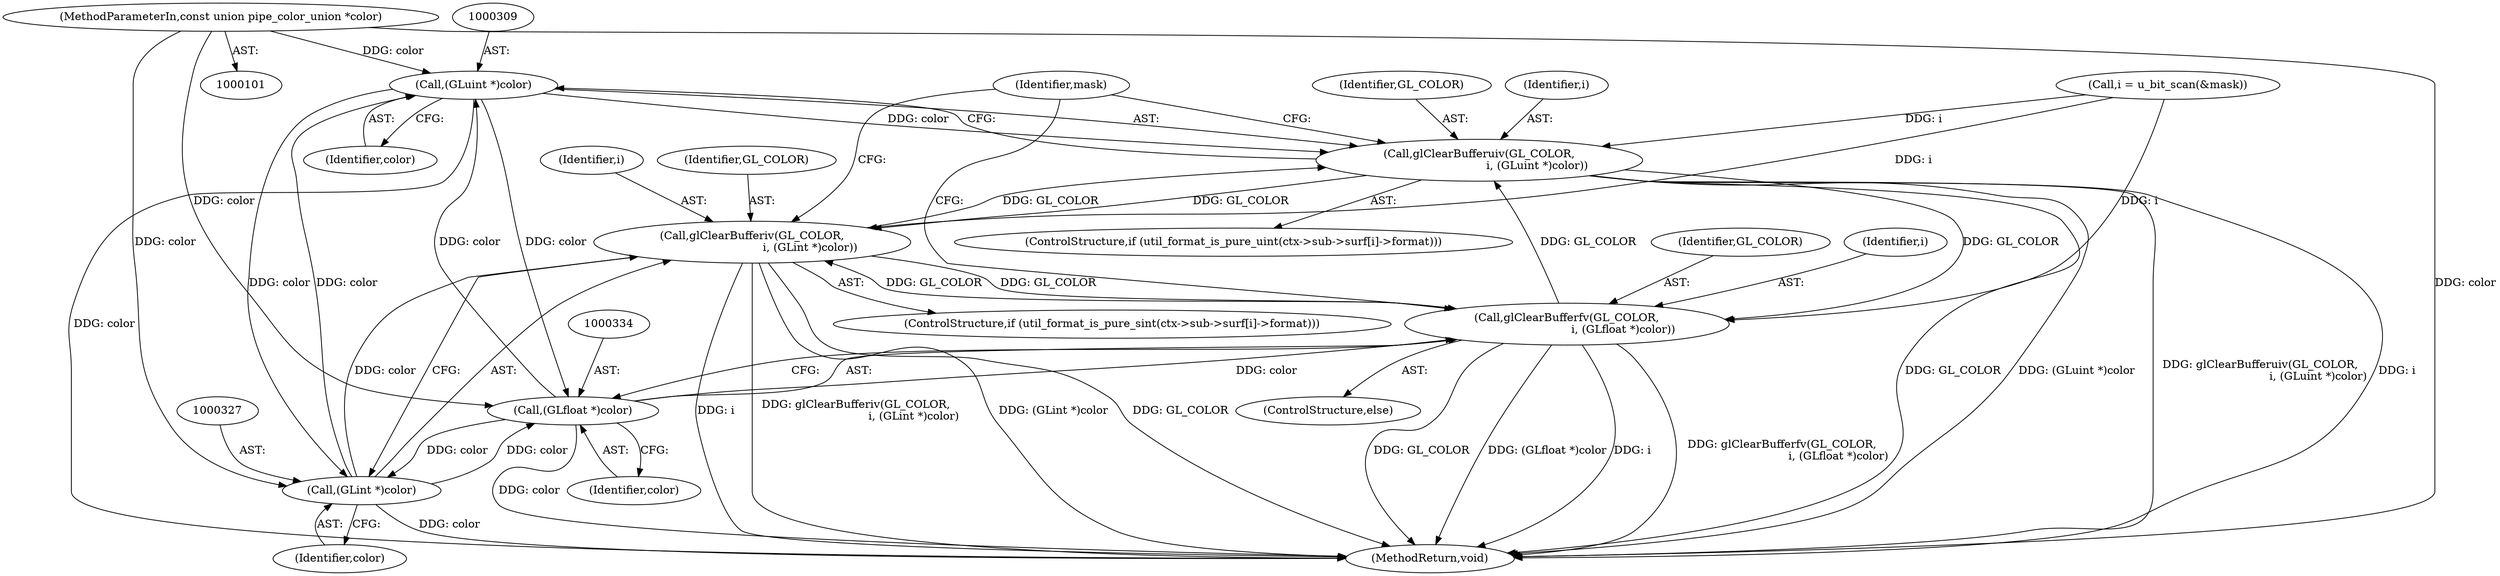 digraph "0_virglrenderer_48f67f60967f963b698ec8df57ec6912a43d6282@pointer" {
"1000104" [label="(MethodParameterIn,const union pipe_color_union *color)"];
"1000308" [label="(Call,(GLuint *)color)"];
"1000305" [label="(Call,glClearBufferuiv(GL_COLOR,\n                                 i, (GLuint *)color))"];
"1000323" [label="(Call,glClearBufferiv(GL_COLOR,\n                                 i, (GLint *)color))"];
"1000330" [label="(Call,glClearBufferfv(GL_COLOR,\n                                i, (GLfloat *)color))"];
"1000326" [label="(Call,(GLint *)color)"];
"1000333" [label="(Call,(GLfloat *)color)"];
"1000289" [label="(Call,i = u_bit_scan(&mask))"];
"1000310" [label="(Identifier,color)"];
"1000104" [label="(MethodParameterIn,const union pipe_color_union *color)"];
"1000308" [label="(Call,(GLuint *)color)"];
"1000332" [label="(Identifier,i)"];
"1000375" [label="(MethodReturn,void)"];
"1000307" [label="(Identifier,i)"];
"1000325" [label="(Identifier,i)"];
"1000326" [label="(Call,(GLint *)color)"];
"1000324" [label="(Identifier,GL_COLOR)"];
"1000333" [label="(Call,(GLfloat *)color)"];
"1000329" [label="(ControlStructure,else)"];
"1000330" [label="(Call,glClearBufferfv(GL_COLOR,\n                                i, (GLfloat *)color))"];
"1000305" [label="(Call,glClearBufferuiv(GL_COLOR,\n                                 i, (GLuint *)color))"];
"1000294" [label="(ControlStructure,if (util_format_is_pure_uint(ctx->sub->surf[i]->format)))"];
"1000328" [label="(Identifier,color)"];
"1000287" [label="(Identifier,mask)"];
"1000331" [label="(Identifier,GL_COLOR)"];
"1000312" [label="(ControlStructure,if (util_format_is_pure_sint(ctx->sub->surf[i]->format)))"];
"1000335" [label="(Identifier,color)"];
"1000306" [label="(Identifier,GL_COLOR)"];
"1000323" [label="(Call,glClearBufferiv(GL_COLOR,\n                                 i, (GLint *)color))"];
"1000104" -> "1000101"  [label="AST: "];
"1000104" -> "1000375"  [label="DDG: color"];
"1000104" -> "1000308"  [label="DDG: color"];
"1000104" -> "1000326"  [label="DDG: color"];
"1000104" -> "1000333"  [label="DDG: color"];
"1000308" -> "1000305"  [label="AST: "];
"1000308" -> "1000310"  [label="CFG: "];
"1000309" -> "1000308"  [label="AST: "];
"1000310" -> "1000308"  [label="AST: "];
"1000305" -> "1000308"  [label="CFG: "];
"1000308" -> "1000375"  [label="DDG: color"];
"1000308" -> "1000305"  [label="DDG: color"];
"1000326" -> "1000308"  [label="DDG: color"];
"1000333" -> "1000308"  [label="DDG: color"];
"1000308" -> "1000326"  [label="DDG: color"];
"1000308" -> "1000333"  [label="DDG: color"];
"1000305" -> "1000294"  [label="AST: "];
"1000306" -> "1000305"  [label="AST: "];
"1000307" -> "1000305"  [label="AST: "];
"1000287" -> "1000305"  [label="CFG: "];
"1000305" -> "1000375"  [label="DDG: glClearBufferuiv(GL_COLOR,\n                                 i, (GLuint *)color)"];
"1000305" -> "1000375"  [label="DDG: i"];
"1000305" -> "1000375"  [label="DDG: GL_COLOR"];
"1000305" -> "1000375"  [label="DDG: (GLuint *)color"];
"1000330" -> "1000305"  [label="DDG: GL_COLOR"];
"1000323" -> "1000305"  [label="DDG: GL_COLOR"];
"1000289" -> "1000305"  [label="DDG: i"];
"1000305" -> "1000323"  [label="DDG: GL_COLOR"];
"1000305" -> "1000330"  [label="DDG: GL_COLOR"];
"1000323" -> "1000312"  [label="AST: "];
"1000323" -> "1000326"  [label="CFG: "];
"1000324" -> "1000323"  [label="AST: "];
"1000325" -> "1000323"  [label="AST: "];
"1000326" -> "1000323"  [label="AST: "];
"1000287" -> "1000323"  [label="CFG: "];
"1000323" -> "1000375"  [label="DDG: (GLint *)color"];
"1000323" -> "1000375"  [label="DDG: GL_COLOR"];
"1000323" -> "1000375"  [label="DDG: i"];
"1000323" -> "1000375"  [label="DDG: glClearBufferiv(GL_COLOR,\n                                 i, (GLint *)color)"];
"1000330" -> "1000323"  [label="DDG: GL_COLOR"];
"1000289" -> "1000323"  [label="DDG: i"];
"1000326" -> "1000323"  [label="DDG: color"];
"1000323" -> "1000330"  [label="DDG: GL_COLOR"];
"1000330" -> "1000329"  [label="AST: "];
"1000330" -> "1000333"  [label="CFG: "];
"1000331" -> "1000330"  [label="AST: "];
"1000332" -> "1000330"  [label="AST: "];
"1000333" -> "1000330"  [label="AST: "];
"1000287" -> "1000330"  [label="CFG: "];
"1000330" -> "1000375"  [label="DDG: glClearBufferfv(GL_COLOR,\n                                i, (GLfloat *)color)"];
"1000330" -> "1000375"  [label="DDG: GL_COLOR"];
"1000330" -> "1000375"  [label="DDG: (GLfloat *)color"];
"1000330" -> "1000375"  [label="DDG: i"];
"1000289" -> "1000330"  [label="DDG: i"];
"1000333" -> "1000330"  [label="DDG: color"];
"1000326" -> "1000328"  [label="CFG: "];
"1000327" -> "1000326"  [label="AST: "];
"1000328" -> "1000326"  [label="AST: "];
"1000326" -> "1000375"  [label="DDG: color"];
"1000333" -> "1000326"  [label="DDG: color"];
"1000326" -> "1000333"  [label="DDG: color"];
"1000333" -> "1000335"  [label="CFG: "];
"1000334" -> "1000333"  [label="AST: "];
"1000335" -> "1000333"  [label="AST: "];
"1000333" -> "1000375"  [label="DDG: color"];
}
